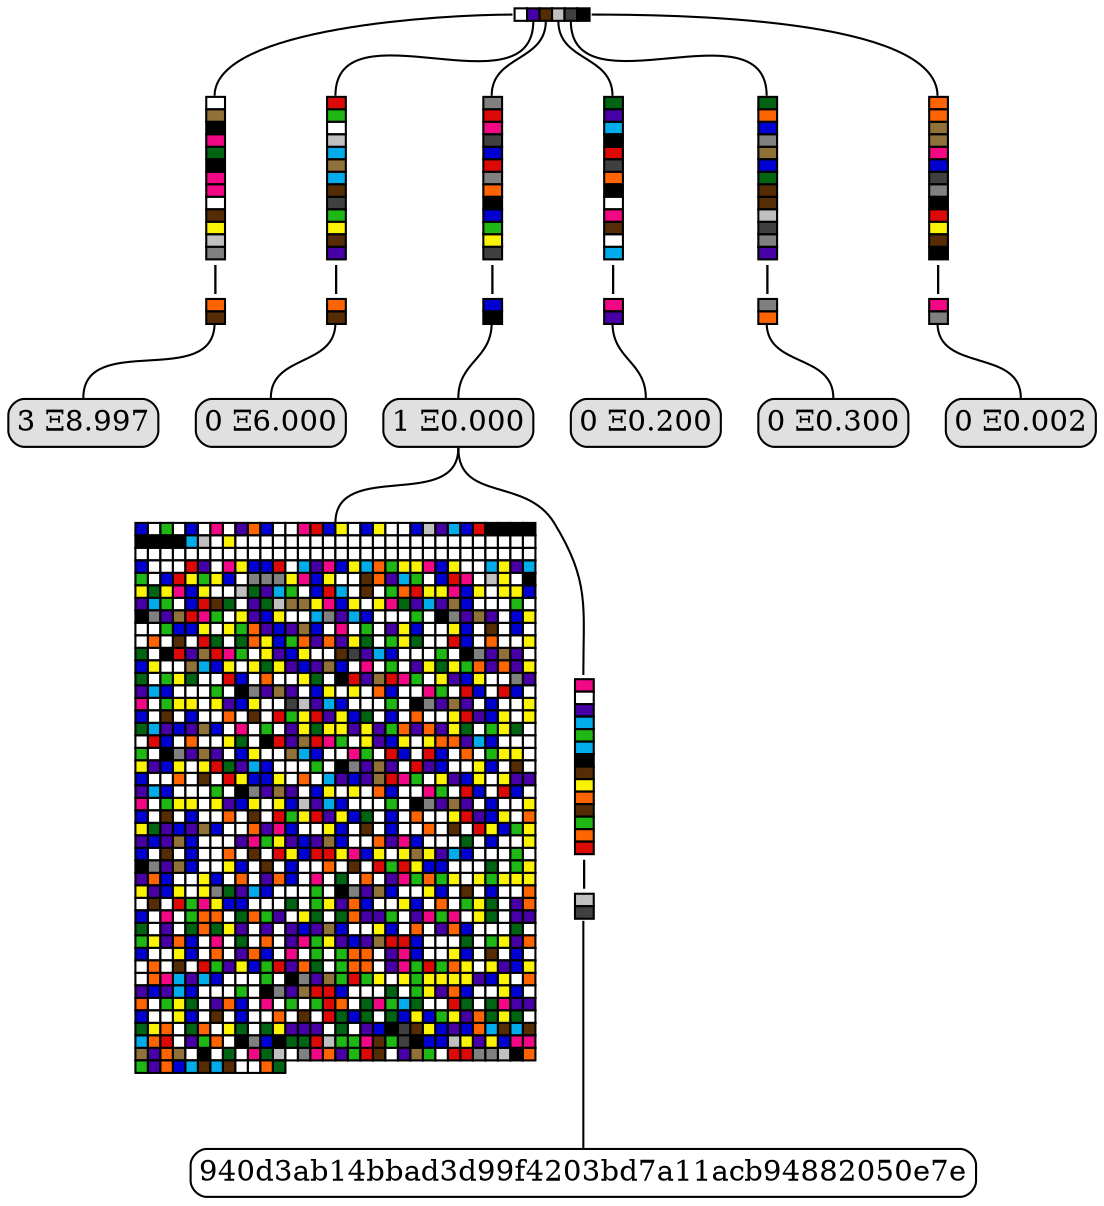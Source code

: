 digraph trie {
		node [shape=none margin=0 width=0 height=0]
		edge [dir = none headport=n tailport=s]
	
	n_ [label=<
	<table border="0" color="#000000" cellborder="1" cellspacing="0">
		<tr>

			<td bgcolor="#FFFFFF" port="h0"></td>

			<td bgcolor="#4700A5" port="h5"></td>

			<td bgcolor="#562C05" port="h10"></td>

			<td bgcolor="#C0C0C0" port="h12"></td>

			<td bgcolor="#404040" port="h14"></td>

			<td bgcolor="#000000" port="h15"></td>

		</tr>
	</table>
    >];
	n_:h0 -> n_00;
	n_:h5 -> n_05;
	n_:h10 -> n_0a;
	n_:h12 -> n_0c;
	n_:h14 -> n_0e;
	n_:h15 -> n_0f;

	n_00 [label=<
	<table border="0" color="#000000" cellborder="1" cellspacing="0">
			<tr><td bgcolor="#FFFFFF"></td></tr>
				<tr><td bgcolor="#90713A"></td></tr>
				<tr><td bgcolor="#000000"></td></tr>
				<tr><td bgcolor="#F20884"></td></tr>
				<tr><td bgcolor="#006412"></td></tr>
				<tr><td bgcolor="#000000"></td></tr>
				<tr><td bgcolor="#F20884"></td></tr>
				<tr><td bgcolor="#F20884"></td></tr>
				<tr><td bgcolor="#FFFFFF"></td></tr>
				<tr><td bgcolor="#562C05"></td></tr>
				<tr><td bgcolor="#FBF305"></td></tr>
				<tr><td bgcolor="#C0C0C0"></td></tr>
				<tr><td bgcolor="#808080"></td></tr>
				<tr><td border="0">|</td></tr>
					<tr><td bgcolor="#FF6403"></td></tr>
				<tr><td bgcolor="#562C05"></td></tr>
		
	</table>
	>];
	e_00000b0f04090f0404000a010c0d000502070e040d00060e020706050605040c000f05060405020205070501060d0709030a090b080d0600040d0c0f0d0f020a10 [label="3 Ξ8.997" margin=0.05 shape=Mrecord fillcolor="#E0E0E0" style=filled];
	n_00 -> e_00000b0f04090f0404000a010c0d000502070e040d00060e020706050605040c000f05060405020205070501060d0709030a090b080d0600040d0c0f0d0f020a10;

	n_05 [label=<
	<table border="0" color="#000000" cellborder="1" cellspacing="0">
			<tr><td bgcolor="#DD0907"></td></tr>
				<tr><td bgcolor="#1FB714"></td></tr>
				<tr><td bgcolor="#FFFFFF"></td></tr>
				<tr><td bgcolor="#C0C0C0"></td></tr>
				<tr><td bgcolor="#02ABEA"></td></tr>
				<tr><td bgcolor="#90713A"></td></tr>
				<tr><td bgcolor="#02ABEA"></td></tr>
				<tr><td bgcolor="#562C05"></td></tr>
				<tr><td bgcolor="#404040"></td></tr>
				<tr><td bgcolor="#1FB714"></td></tr>
				<tr><td bgcolor="#FBF305"></td></tr>
				<tr><td bgcolor="#562C05"></td></tr>
				<tr><td bgcolor="#4700A5"></td></tr>
				<tr><td border="0">|</td></tr>
					<tr><td bgcolor="#FF6403"></td></tr>
				<tr><td bgcolor="#562C05"></td></tr>
		
	</table>
	>];
	e_050308000c070b070a0e08010a05080e0b09080d090c07080d0e040a010f0d070f0d090503050f0c0905030e0d020b0e0600020d0a0a0a04010706070301020a10 [label="0 Ξ6.000" margin=0.05 shape=Mrecord fillcolor="#E0E0E0" style=filled];
	n_05 -> e_050308000c070b070a0e08010a05080e0b09080d090c07080d0e040a010f0d070f0d090503050f0c0905030e0d020b0e0600020d0a0a0a04010706070301020a10;

	n_0a [label=<
	<table border="0" color="#000000" cellborder="1" cellspacing="0">
			<tr><td bgcolor="#808080"></td></tr>
				<tr><td bgcolor="#DD0907"></td></tr>
				<tr><td bgcolor="#F20884"></td></tr>
				<tr><td bgcolor="#404040"></td></tr>
				<tr><td bgcolor="#0000D3"></td></tr>
				<tr><td bgcolor="#DD0907"></td></tr>
				<tr><td bgcolor="#808080"></td></tr>
				<tr><td bgcolor="#FF6403"></td></tr>
				<tr><td bgcolor="#000000"></td></tr>
				<tr><td bgcolor="#0000D3"></td></tr>
				<tr><td bgcolor="#1FB714"></td></tr>
				<tr><td bgcolor="#FBF305"></td></tr>
				<tr><td bgcolor="#404040"></td></tr>
				<tr><td border="0">|</td></tr>
					<tr><td bgcolor="#0000D3"></td></tr>
				<tr><td bgcolor="#000000"></td></tr>
		
	</table>
	>];
	e_0a0d03040e06030d020f0608010e0d0c0c060e0201020f04080802080d0703000b07000b09000a0202030f0700080a040e0c0c0808080a01050d010a0d05060f10 [label="1 Ξ0.000" margin=0.05 shape=Mrecord fillcolor="#E0E0E0" style=filled];
	n_0a -> e_0a0d03040e06030d020f0608010e0d0c0c060e0201020f04080802080d0703000b07000b09000a0202030f0700080a040e0c0c0808080a01050d010a0d05060f10;

	c_0a0d03040e06030d020f0608010e0d0c0c060e0201020f04080802080d0703000b07000b09000a0202030f0700080a040e0c0c0808080a01050d010a0d05060f10 [label=<
	<table border="0" color="#000000" cellborder="1" cellspacing="0">
			<tr><td bgcolor="#0000D3"></td><td bgcolor="#FFFFFF"></td><td bgcolor="#1FB714"></td><td bgcolor="#FFFFFF"></td><td bgcolor="#0000D3"></td><td bgcolor="#FFFFFF"></td><td bgcolor="#F20884"></td><td bgcolor="#FFFFFF"></td><td bgcolor="#4700A5"></td><td bgcolor="#FF6403"></td><td bgcolor="#0000D3"></td><td bgcolor="#FFFFFF"></td><td bgcolor="#FFFFFF"></td><td bgcolor="#F20884"></td><td bgcolor="#DD0907"></td><td bgcolor="#0000D3"></td><td bgcolor="#FBF305"></td><td bgcolor="#FFFFFF"></td><td bgcolor="#0000D3"></td><td bgcolor="#FBF305"></td><td bgcolor="#FFFFFF"></td><td bgcolor="#FFFFFF"></td><td bgcolor="#0000D3"></td><td bgcolor="#C0C0C0"></td><td bgcolor="#4700A5"></td><td bgcolor="#02ABEA"></td><td bgcolor="#0000D3"></td><td bgcolor="#DD0907"></td><td bgcolor="#000000"></td><td bgcolor="#000000"></td><td bgcolor="#000000"></td><td bgcolor="#000000"></td></tr>
				<tr><td bgcolor="#000000"></td><td bgcolor="#000000"></td><td bgcolor="#000000"></td><td bgcolor="#000000"></td><td bgcolor="#02ABEA"></td><td bgcolor="#C0C0C0"></td><td bgcolor="#FFFFFF"></td><td bgcolor="#FBF305"></td><td bgcolor="#FFFFFF"></td><td bgcolor="#FFFFFF"></td><td bgcolor="#FFFFFF"></td><td bgcolor="#FFFFFF"></td><td bgcolor="#FFFFFF"></td><td bgcolor="#FFFFFF"></td><td bgcolor="#FFFFFF"></td><td bgcolor="#FFFFFF"></td><td bgcolor="#FFFFFF"></td><td bgcolor="#FFFFFF"></td><td bgcolor="#FFFFFF"></td><td bgcolor="#FFFFFF"></td><td bgcolor="#FFFFFF"></td><td bgcolor="#FFFFFF"></td><td bgcolor="#FFFFFF"></td><td bgcolor="#FFFFFF"></td><td bgcolor="#FFFFFF"></td><td bgcolor="#FFFFFF"></td><td bgcolor="#FFFFFF"></td><td bgcolor="#FFFFFF"></td><td bgcolor="#FFFFFF"></td><td bgcolor="#FFFFFF"></td><td bgcolor="#FFFFFF"></td><td bgcolor="#FFFFFF"></td></tr>
				<tr><td bgcolor="#FFFFFF"></td><td bgcolor="#FFFFFF"></td><td bgcolor="#FFFFFF"></td><td bgcolor="#FFFFFF"></td><td bgcolor="#FFFFFF"></td><td bgcolor="#FFFFFF"></td><td bgcolor="#FFFFFF"></td><td bgcolor="#FFFFFF"></td><td bgcolor="#FFFFFF"></td><td bgcolor="#FFFFFF"></td><td bgcolor="#FFFFFF"></td><td bgcolor="#FFFFFF"></td><td bgcolor="#FFFFFF"></td><td bgcolor="#FFFFFF"></td><td bgcolor="#FFFFFF"></td><td bgcolor="#FFFFFF"></td><td bgcolor="#FFFFFF"></td><td bgcolor="#FFFFFF"></td><td bgcolor="#FFFFFF"></td><td bgcolor="#FFFFFF"></td><td bgcolor="#FFFFFF"></td><td bgcolor="#FFFFFF"></td><td bgcolor="#FFFFFF"></td><td bgcolor="#FFFFFF"></td><td bgcolor="#FFFFFF"></td><td bgcolor="#FFFFFF"></td><td bgcolor="#FFFFFF"></td><td bgcolor="#FFFFFF"></td><td bgcolor="#FFFFFF"></td><td bgcolor="#FFFFFF"></td><td bgcolor="#FFFFFF"></td><td bgcolor="#FFFFFF"></td></tr>
				<tr><td bgcolor="#0000D3"></td><td bgcolor="#FFFFFF"></td><td bgcolor="#FFFFFF"></td><td bgcolor="#FFFFFF"></td><td bgcolor="#DD0907"></td><td bgcolor="#4700A5"></td><td bgcolor="#FFFFFF"></td><td bgcolor="#F20884"></td><td bgcolor="#FBF305"></td><td bgcolor="#0000D3"></td><td bgcolor="#0000D3"></td><td bgcolor="#DD0907"></td><td bgcolor="#FFFFFF"></td><td bgcolor="#02ABEA"></td><td bgcolor="#4700A5"></td><td bgcolor="#F20884"></td><td bgcolor="#0000D3"></td><td bgcolor="#FBF305"></td><td bgcolor="#02ABEA"></td><td bgcolor="#FF6403"></td><td bgcolor="#1FB714"></td><td bgcolor="#FBF305"></td><td bgcolor="#FBF305"></td><td bgcolor="#F20884"></td><td bgcolor="#0000D3"></td><td bgcolor="#FBF305"></td><td bgcolor="#FFFFFF"></td><td bgcolor="#FFFFFF"></td><td bgcolor="#02ABEA"></td><td bgcolor="#FBF305"></td><td bgcolor="#4700A5"></td><td bgcolor="#02ABEA"></td></tr>
				<tr><td bgcolor="#1FB714"></td><td bgcolor="#FFFFFF"></td><td bgcolor="#0000D3"></td><td bgcolor="#DD0907"></td><td bgcolor="#FBF305"></td><td bgcolor="#1FB714"></td><td bgcolor="#FBF305"></td><td bgcolor="#0000D3"></td><td bgcolor="#FFFFFF"></td><td bgcolor="#808080"></td><td bgcolor="#808080"></td><td bgcolor="#808080"></td><td bgcolor="#FBF305"></td><td bgcolor="#F20884"></td><td bgcolor="#0000D3"></td><td bgcolor="#FBF305"></td><td bgcolor="#FFFFFF"></td><td bgcolor="#FFFFFF"></td><td bgcolor="#562C05"></td><td bgcolor="#FF6403"></td><td bgcolor="#4700A5"></td><td bgcolor="#02ABEA"></td><td bgcolor="#1FB714"></td><td bgcolor="#FFFFFF"></td><td bgcolor="#0000D3"></td><td bgcolor="#DD0907"></td><td bgcolor="#F20884"></td><td bgcolor="#FFFFFF"></td><td bgcolor="#C0C0C0"></td><td bgcolor="#FBF305"></td><td bgcolor="#FFFFFF"></td><td bgcolor="#000000"></td></tr>
				<tr><td bgcolor="#FBF305"></td><td bgcolor="#006412"></td><td bgcolor="#FBF305"></td><td bgcolor="#F20884"></td><td bgcolor="#0000D3"></td><td bgcolor="#FBF305"></td><td bgcolor="#FFFFFF"></td><td bgcolor="#FFFFFF"></td><td bgcolor="#C0C0C0"></td><td bgcolor="#006412"></td><td bgcolor="#4700A5"></td><td bgcolor="#02ABEA"></td><td bgcolor="#1FB714"></td><td bgcolor="#FFFFFF"></td><td bgcolor="#0000D3"></td><td bgcolor="#DD0907"></td><td bgcolor="#02ABEA"></td><td bgcolor="#FFFFFF"></td><td bgcolor="#562C05"></td><td bgcolor="#FFFFFF"></td><td bgcolor="#1FB714"></td><td bgcolor="#FF6403"></td><td bgcolor="#DD0907"></td><td bgcolor="#FBF305"></td><td bgcolor="#FBF305"></td><td bgcolor="#F20884"></td><td bgcolor="#0000D3"></td><td bgcolor="#FBF305"></td><td bgcolor="#FFFFFF"></td><td bgcolor="#FBF305"></td><td bgcolor="#FBF305"></td><td bgcolor="#0000D3"></td></tr>
				<tr><td bgcolor="#4700A5"></td><td bgcolor="#02ABEA"></td><td bgcolor="#1FB714"></td><td bgcolor="#FFFFFF"></td><td bgcolor="#0000D3"></td><td bgcolor="#DD0907"></td><td bgcolor="#562C05"></td><td bgcolor="#006412"></td><td bgcolor="#FFFFFF"></td><td bgcolor="#4700A5"></td><td bgcolor="#006412"></td><td bgcolor="#C0C0C0"></td><td bgcolor="#90713A"></td><td bgcolor="#90713A"></td><td bgcolor="#FBF305"></td><td bgcolor="#F20884"></td><td bgcolor="#0000D3"></td><td bgcolor="#FBF305"></td><td bgcolor="#FFFFFF"></td><td bgcolor="#FBF305"></td><td bgcolor="#F20884"></td><td bgcolor="#006412"></td><td bgcolor="#4700A5"></td><td bgcolor="#02ABEA"></td><td bgcolor="#4700A5"></td><td bgcolor="#90713A"></td><td bgcolor="#0000D3"></td><td bgcolor="#FFFFFF"></td><td bgcolor="#FFFFFF"></td><td bgcolor="#FFFFFF"></td><td bgcolor="#1FB714"></td><td bgcolor="#FFFFFF"></td></tr>
				<tr><td bgcolor="#000000"></td><td bgcolor="#808080"></td><td bgcolor="#4700A5"></td><td bgcolor="#90713A"></td><td bgcolor="#DD0907"></td><td bgcolor="#F20884"></td><td bgcolor="#1FB714"></td><td bgcolor="#FFFFFF"></td><td bgcolor="#FBF305"></td><td bgcolor="#4700A5"></td><td bgcolor="#0000D3"></td><td bgcolor="#FBF305"></td><td bgcolor="#FFFFFF"></td><td bgcolor="#FFFFFF"></td><td bgcolor="#02ABEA"></td><td bgcolor="#808080"></td><td bgcolor="#4700A5"></td><td bgcolor="#02ABEA"></td><td bgcolor="#0000D3"></td><td bgcolor="#FFFFFF"></td><td bgcolor="#FFFFFF"></td><td bgcolor="#FFFFFF"></td><td bgcolor="#1FB714"></td><td bgcolor="#FFFFFF"></td><td bgcolor="#000000"></td><td bgcolor="#808080"></td><td bgcolor="#4700A5"></td><td bgcolor="#90713A"></td><td bgcolor="#4700A5"></td><td bgcolor="#FFFFFF"></td><td bgcolor="#0000D3"></td><td bgcolor="#FBF305"></td></tr>
				<tr><td bgcolor="#FFFFFF"></td><td bgcolor="#FFFFFF"></td><td bgcolor="#1FB714"></td><td bgcolor="#0000D3"></td><td bgcolor="#0000D3"></td><td bgcolor="#FBF305"></td><td bgcolor="#FFFFFF"></td><td bgcolor="#FBF305"></td><td bgcolor="#1FB714"></td><td bgcolor="#FF6403"></td><td bgcolor="#4700A5"></td><td bgcolor="#0000D3"></td><td bgcolor="#4700A5"></td><td bgcolor="#90713A"></td><td bgcolor="#0000D3"></td><td bgcolor="#FFFFFF"></td><td bgcolor="#F20884"></td><td bgcolor="#FFFFFF"></td><td bgcolor="#1FB714"></td><td bgcolor="#FFFFFF"></td><td bgcolor="#4700A5"></td><td bgcolor="#FBF305"></td><td bgcolor="#0000D3"></td><td bgcolor="#FFFFFF"></td><td bgcolor="#FFFFFF"></td><td bgcolor="#FBF305"></td><td bgcolor="#0000D3"></td><td bgcolor="#FFFFFF"></td><td bgcolor="#562C05"></td><td bgcolor="#FFFFFF"></td><td bgcolor="#0000D3"></td><td bgcolor="#FFFFFF"></td></tr>
				<tr><td bgcolor="#FFFFFF"></td><td bgcolor="#FF6403"></td><td bgcolor="#FFFFFF"></td><td bgcolor="#562C05"></td><td bgcolor="#FFFFFF"></td><td bgcolor="#DD0907"></td><td bgcolor="#006412"></td><td bgcolor="#FFFFFF"></td><td bgcolor="#006412"></td><td bgcolor="#FF6403"></td><td bgcolor="#FBF305"></td><td bgcolor="#0000D3"></td><td bgcolor="#1FB714"></td><td bgcolor="#FF6403"></td><td bgcolor="#4700A5"></td><td bgcolor="#FF6403"></td><td bgcolor="#4700A5"></td><td bgcolor="#FBF305"></td><td bgcolor="#006412"></td><td bgcolor="#FFFFFF"></td><td bgcolor="#1FB714"></td><td bgcolor="#FBF305"></td><td bgcolor="#006412"></td><td bgcolor="#FFFFFF"></td><td bgcolor="#FFFFFF"></td><td bgcolor="#DD0907"></td><td bgcolor="#0000D3"></td><td bgcolor="#FFFFFF"></td><td bgcolor="#FF6403"></td><td bgcolor="#FFFFFF"></td><td bgcolor="#FFFFFF"></td><td bgcolor="#FBF305"></td></tr>
				<tr><td bgcolor="#006412"></td><td bgcolor="#FFFFFF"></td><td bgcolor="#000000"></td><td bgcolor="#DD0907"></td><td bgcolor="#4700A5"></td><td bgcolor="#90713A"></td><td bgcolor="#DD0907"></td><td bgcolor="#F20884"></td><td bgcolor="#1FB714"></td><td bgcolor="#FFFFFF"></td><td bgcolor="#FBF305"></td><td bgcolor="#4700A5"></td><td bgcolor="#0000D3"></td><td bgcolor="#FBF305"></td><td bgcolor="#FFFFFF"></td><td bgcolor="#FFFFFF"></td><td bgcolor="#562C05"></td><td bgcolor="#404040"></td><td bgcolor="#4700A5"></td><td bgcolor="#02ABEA"></td><td bgcolor="#0000D3"></td><td bgcolor="#FFFFFF"></td><td bgcolor="#FFFFFF"></td><td bgcolor="#FFFFFF"></td><td bgcolor="#1FB714"></td><td bgcolor="#FFFFFF"></td><td bgcolor="#000000"></td><td bgcolor="#808080"></td><td bgcolor="#4700A5"></td><td bgcolor="#90713A"></td><td bgcolor="#4700A5"></td><td bgcolor="#FFFFFF"></td></tr>
				<tr><td bgcolor="#0000D3"></td><td bgcolor="#FBF305"></td><td bgcolor="#FFFFFF"></td><td bgcolor="#FFFFFF"></td><td bgcolor="#90713A"></td><td bgcolor="#02ABEA"></td><td bgcolor="#0000D3"></td><td bgcolor="#FBF305"></td><td bgcolor="#FFFFFF"></td><td bgcolor="#FBF305"></td><td bgcolor="#006412"></td><td bgcolor="#FBF305"></td><td bgcolor="#4700A5"></td><td bgcolor="#0000D3"></td><td bgcolor="#4700A5"></td><td bgcolor="#90713A"></td><td bgcolor="#0000D3"></td><td bgcolor="#FFFFFF"></td><td bgcolor="#F20884"></td><td bgcolor="#FFFFFF"></td><td bgcolor="#1FB714"></td><td bgcolor="#FFFFFF"></td><td bgcolor="#4700A5"></td><td bgcolor="#FBF305"></td><td bgcolor="#006412"></td><td bgcolor="#FBF305"></td><td bgcolor="#1FB714"></td><td bgcolor="#FF6403"></td><td bgcolor="#4700A5"></td><td bgcolor="#FF6403"></td><td bgcolor="#4700A5"></td><td bgcolor="#FBF305"></td></tr>
				<tr><td bgcolor="#006412"></td><td bgcolor="#FFFFFF"></td><td bgcolor="#1FB714"></td><td bgcolor="#FBF305"></td><td bgcolor="#006412"></td><td bgcolor="#FFFFFF"></td><td bgcolor="#FFFFFF"></td><td bgcolor="#DD0907"></td><td bgcolor="#0000D3"></td><td bgcolor="#FFFFFF"></td><td bgcolor="#FF6403"></td><td bgcolor="#FFFFFF"></td><td bgcolor="#FFFFFF"></td><td bgcolor="#FBF305"></td><td bgcolor="#006412"></td><td bgcolor="#FFFFFF"></td><td bgcolor="#000000"></td><td bgcolor="#DD0907"></td><td bgcolor="#4700A5"></td><td bgcolor="#90713A"></td><td bgcolor="#DD0907"></td><td bgcolor="#F20884"></td><td bgcolor="#1FB714"></td><td bgcolor="#FFFFFF"></td><td bgcolor="#FBF305"></td><td bgcolor="#4700A5"></td><td bgcolor="#0000D3"></td><td bgcolor="#FBF305"></td><td bgcolor="#FFFFFF"></td><td bgcolor="#FFFFFF"></td><td bgcolor="#808080"></td><td bgcolor="#4700A5"></td></tr>
				<tr><td bgcolor="#4700A5"></td><td bgcolor="#02ABEA"></td><td bgcolor="#0000D3"></td><td bgcolor="#FFFFFF"></td><td bgcolor="#FFFFFF"></td><td bgcolor="#FFFFFF"></td><td bgcolor="#1FB714"></td><td bgcolor="#FFFFFF"></td><td bgcolor="#000000"></td><td bgcolor="#808080"></td><td bgcolor="#4700A5"></td><td bgcolor="#90713A"></td><td bgcolor="#4700A5"></td><td bgcolor="#FFFFFF"></td><td bgcolor="#0000D3"></td><td bgcolor="#FBF305"></td><td bgcolor="#FFFFFF"></td><td bgcolor="#FBF305"></td><td bgcolor="#FFFFFF"></td><td bgcolor="#FF6403"></td><td bgcolor="#0000D3"></td><td bgcolor="#FFFFFF"></td><td bgcolor="#FFFFFF"></td><td bgcolor="#F20884"></td><td bgcolor="#1FB714"></td><td bgcolor="#FFFFFF"></td><td bgcolor="#DD0907"></td><td bgcolor="#0000D3"></td><td bgcolor="#FFFFFF"></td><td bgcolor="#DD0907"></td><td bgcolor="#0000D3"></td><td bgcolor="#FFFFFF"></td></tr>
				<tr><td bgcolor="#F20884"></td><td bgcolor="#FFFFFF"></td><td bgcolor="#1FB714"></td><td bgcolor="#FBF305"></td><td bgcolor="#FBF305"></td><td bgcolor="#FFFFFF"></td><td bgcolor="#FBF305"></td><td bgcolor="#4700A5"></td><td bgcolor="#0000D3"></td><td bgcolor="#FBF305"></td><td bgcolor="#FFFFFF"></td><td bgcolor="#FFFFFF"></td><td bgcolor="#404040"></td><td bgcolor="#C0C0C0"></td><td bgcolor="#4700A5"></td><td bgcolor="#02ABEA"></td><td bgcolor="#0000D3"></td><td bgcolor="#FFFFFF"></td><td bgcolor="#FFFFFF"></td><td bgcolor="#FFFFFF"></td><td bgcolor="#1FB714"></td><td bgcolor="#FFFFFF"></td><td bgcolor="#000000"></td><td bgcolor="#808080"></td><td bgcolor="#4700A5"></td><td bgcolor="#90713A"></td><td bgcolor="#4700A5"></td><td bgcolor="#FFFFFF"></td><td bgcolor="#0000D3"></td><td bgcolor="#FFFFFF"></td><td bgcolor="#FFFFFF"></td><td bgcolor="#FBF305"></td></tr>
				<tr><td bgcolor="#0000D3"></td><td bgcolor="#FFFFFF"></td><td bgcolor="#562C05"></td><td bgcolor="#FFFFFF"></td><td bgcolor="#0000D3"></td><td bgcolor="#FFFFFF"></td><td bgcolor="#FFFFFF"></td><td bgcolor="#FF6403"></td><td bgcolor="#FFFFFF"></td><td bgcolor="#562C05"></td><td bgcolor="#FFFFFF"></td><td bgcolor="#DD0907"></td><td bgcolor="#1FB714"></td><td bgcolor="#FBF305"></td><td bgcolor="#DD0907"></td><td bgcolor="#4700A5"></td><td bgcolor="#FBF305"></td><td bgcolor="#0000D3"></td><td bgcolor="#006412"></td><td bgcolor="#FFFFFF"></td><td bgcolor="#0000D3"></td><td bgcolor="#FFFFFF"></td><td bgcolor="#FF6403"></td><td bgcolor="#FFFFFF"></td><td bgcolor="#FFFFFF"></td><td bgcolor="#FBF305"></td><td bgcolor="#DD0907"></td><td bgcolor="#4700A5"></td><td bgcolor="#0000D3"></td><td bgcolor="#FBF305"></td><td bgcolor="#FFFFFF"></td><td bgcolor="#FBF305"></td></tr>
				<tr><td bgcolor="#006412"></td><td bgcolor="#02ABEA"></td><td bgcolor="#4700A5"></td><td bgcolor="#0000D3"></td><td bgcolor="#4700A5"></td><td bgcolor="#90713A"></td><td bgcolor="#0000D3"></td><td bgcolor="#FFFFFF"></td><td bgcolor="#F20884"></td><td bgcolor="#FFFFFF"></td><td bgcolor="#1FB714"></td><td bgcolor="#FFFFFF"></td><td bgcolor="#4700A5"></td><td bgcolor="#FBF305"></td><td bgcolor="#006412"></td><td bgcolor="#FBF305"></td><td bgcolor="#FBF305"></td><td bgcolor="#4700A5"></td><td bgcolor="#FBF305"></td><td bgcolor="#4700A5"></td><td bgcolor="#1FB714"></td><td bgcolor="#FF6403"></td><td bgcolor="#4700A5"></td><td bgcolor="#FF6403"></td><td bgcolor="#4700A5"></td><td bgcolor="#FBF305"></td><td bgcolor="#006412"></td><td bgcolor="#FFFFFF"></td><td bgcolor="#1FB714"></td><td bgcolor="#FBF305"></td><td bgcolor="#006412"></td><td bgcolor="#FFFFFF"></td></tr>
				<tr><td bgcolor="#FFFFFF"></td><td bgcolor="#DD0907"></td><td bgcolor="#0000D3"></td><td bgcolor="#FFFFFF"></td><td bgcolor="#FF6403"></td><td bgcolor="#FFFFFF"></td><td bgcolor="#FFFFFF"></td><td bgcolor="#FBF305"></td><td bgcolor="#006412"></td><td bgcolor="#FFFFFF"></td><td bgcolor="#000000"></td><td bgcolor="#DD0907"></td><td bgcolor="#4700A5"></td><td bgcolor="#90713A"></td><td bgcolor="#DD0907"></td><td bgcolor="#F20884"></td><td bgcolor="#1FB714"></td><td bgcolor="#FFFFFF"></td><td bgcolor="#FBF305"></td><td bgcolor="#4700A5"></td><td bgcolor="#0000D3"></td><td bgcolor="#FBF305"></td><td bgcolor="#FFFFFF"></td><td bgcolor="#FBF305"></td><td bgcolor="#FF6403"></td><td bgcolor="#FF6403"></td><td bgcolor="#4700A5"></td><td bgcolor="#02ABEA"></td><td bgcolor="#0000D3"></td><td bgcolor="#FFFFFF"></td><td bgcolor="#FFFFFF"></td><td bgcolor="#FFFFFF"></td></tr>
				<tr><td bgcolor="#1FB714"></td><td bgcolor="#FFFFFF"></td><td bgcolor="#000000"></td><td bgcolor="#808080"></td><td bgcolor="#4700A5"></td><td bgcolor="#90713A"></td><td bgcolor="#4700A5"></td><td bgcolor="#FFFFFF"></td><td bgcolor="#0000D3"></td><td bgcolor="#FBF305"></td><td bgcolor="#FFFFFF"></td><td bgcolor="#FFFFFF"></td><td bgcolor="#90713A"></td><td bgcolor="#02ABEA"></td><td bgcolor="#0000D3"></td><td bgcolor="#FFFFFF"></td><td bgcolor="#FFFFFF"></td><td bgcolor="#F20884"></td><td bgcolor="#1FB714"></td><td bgcolor="#FFFFFF"></td><td bgcolor="#DD0907"></td><td bgcolor="#0000D3"></td><td bgcolor="#FFFFFF"></td><td bgcolor="#DD0907"></td><td bgcolor="#0000D3"></td><td bgcolor="#FFFFFF"></td><td bgcolor="#FF6403"></td><td bgcolor="#FFFFFF"></td><td bgcolor="#1FB714"></td><td bgcolor="#FBF305"></td><td bgcolor="#FBF305"></td><td bgcolor="#FFFFFF"></td></tr>
				<tr><td bgcolor="#FBF305"></td><td bgcolor="#4700A5"></td><td bgcolor="#0000D3"></td><td bgcolor="#FBF305"></td><td bgcolor="#FFFFFF"></td><td bgcolor="#FBF305"></td><td bgcolor="#DD0907"></td><td bgcolor="#006412"></td><td bgcolor="#4700A5"></td><td bgcolor="#02ABEA"></td><td bgcolor="#0000D3"></td><td bgcolor="#FFFFFF"></td><td bgcolor="#FFFFFF"></td><td bgcolor="#FFFFFF"></td><td bgcolor="#1FB714"></td><td bgcolor="#FFFFFF"></td><td bgcolor="#000000"></td><td bgcolor="#808080"></td><td bgcolor="#4700A5"></td><td bgcolor="#90713A"></td><td bgcolor="#4700A5"></td><td bgcolor="#FFFFFF"></td><td bgcolor="#DD0907"></td><td bgcolor="#4700A5"></td><td bgcolor="#0000D3"></td><td bgcolor="#FFFFFF"></td><td bgcolor="#FFFFFF"></td><td bgcolor="#FBF305"></td><td bgcolor="#0000D3"></td><td bgcolor="#FFFFFF"></td><td bgcolor="#562C05"></td><td bgcolor="#FFFFFF"></td></tr>
				<tr><td bgcolor="#0000D3"></td><td bgcolor="#FFFFFF"></td><td bgcolor="#FFFFFF"></td><td bgcolor="#FF6403"></td><td bgcolor="#FFFFFF"></td><td bgcolor="#562C05"></td><td bgcolor="#FFFFFF"></td><td bgcolor="#DD0907"></td><td bgcolor="#FBF305"></td><td bgcolor="#0000D3"></td><td bgcolor="#0000D3"></td><td bgcolor="#FBF305"></td><td bgcolor="#FFFFFF"></td><td bgcolor="#FF6403"></td><td bgcolor="#FFFFFF"></td><td bgcolor="#02ABEA"></td><td bgcolor="#4700A5"></td><td bgcolor="#0000D3"></td><td bgcolor="#4700A5"></td><td bgcolor="#90713A"></td><td bgcolor="#DD0907"></td><td bgcolor="#F20884"></td><td bgcolor="#1FB714"></td><td bgcolor="#FFFFFF"></td><td bgcolor="#FBF305"></td><td bgcolor="#4700A5"></td><td bgcolor="#0000D3"></td><td bgcolor="#FBF305"></td><td bgcolor="#FFFFFF"></td><td bgcolor="#FBF305"></td><td bgcolor="#4700A5"></td><td bgcolor="#4700A5"></td></tr>
				<tr><td bgcolor="#4700A5"></td><td bgcolor="#02ABEA"></td><td bgcolor="#0000D3"></td><td bgcolor="#FFFFFF"></td><td bgcolor="#FFFFFF"></td><td bgcolor="#FFFFFF"></td><td bgcolor="#1FB714"></td><td bgcolor="#FFFFFF"></td><td bgcolor="#000000"></td><td bgcolor="#808080"></td><td bgcolor="#4700A5"></td><td bgcolor="#90713A"></td><td bgcolor="#4700A5"></td><td bgcolor="#FFFFFF"></td><td bgcolor="#0000D3"></td><td bgcolor="#FBF305"></td><td bgcolor="#FFFFFF"></td><td bgcolor="#FBF305"></td><td bgcolor="#FFFFFF"></td><td bgcolor="#FF6403"></td><td bgcolor="#0000D3"></td><td bgcolor="#FFFFFF"></td><td bgcolor="#FFFFFF"></td><td bgcolor="#F20884"></td><td bgcolor="#1FB714"></td><td bgcolor="#FFFFFF"></td><td bgcolor="#DD0907"></td><td bgcolor="#0000D3"></td><td bgcolor="#FFFFFF"></td><td bgcolor="#DD0907"></td><td bgcolor="#0000D3"></td><td bgcolor="#FFFFFF"></td></tr>
				<tr><td bgcolor="#F20884"></td><td bgcolor="#FFFFFF"></td><td bgcolor="#1FB714"></td><td bgcolor="#FBF305"></td><td bgcolor="#FBF305"></td><td bgcolor="#FFFFFF"></td><td bgcolor="#FBF305"></td><td bgcolor="#4700A5"></td><td bgcolor="#0000D3"></td><td bgcolor="#FBF305"></td><td bgcolor="#FFFFFF"></td><td bgcolor="#FBF305"></td><td bgcolor="#0000D3"></td><td bgcolor="#C0C0C0"></td><td bgcolor="#4700A5"></td><td bgcolor="#02ABEA"></td><td bgcolor="#0000D3"></td><td bgcolor="#FFFFFF"></td><td bgcolor="#FFFFFF"></td><td bgcolor="#FFFFFF"></td><td bgcolor="#1FB714"></td><td bgcolor="#FFFFFF"></td><td bgcolor="#000000"></td><td bgcolor="#808080"></td><td bgcolor="#4700A5"></td><td bgcolor="#90713A"></td><td bgcolor="#4700A5"></td><td bgcolor="#FFFFFF"></td><td bgcolor="#0000D3"></td><td bgcolor="#FFFFFF"></td><td bgcolor="#FFFFFF"></td><td bgcolor="#FBF305"></td></tr>
				<tr><td bgcolor="#0000D3"></td><td bgcolor="#FFFFFF"></td><td bgcolor="#562C05"></td><td bgcolor="#FFFFFF"></td><td bgcolor="#0000D3"></td><td bgcolor="#FFFFFF"></td><td bgcolor="#FFFFFF"></td><td bgcolor="#FF6403"></td><td bgcolor="#FFFFFF"></td><td bgcolor="#562C05"></td><td bgcolor="#FFFFFF"></td><td bgcolor="#DD0907"></td><td bgcolor="#1FB714"></td><td bgcolor="#FBF305"></td><td bgcolor="#DD0907"></td><td bgcolor="#4700A5"></td><td bgcolor="#FBF305"></td><td bgcolor="#0000D3"></td><td bgcolor="#006412"></td><td bgcolor="#FFFFFF"></td><td bgcolor="#0000D3"></td><td bgcolor="#FFFFFF"></td><td bgcolor="#FF6403"></td><td bgcolor="#FFFFFF"></td><td bgcolor="#FFFFFF"></td><td bgcolor="#FBF305"></td><td bgcolor="#DD0907"></td><td bgcolor="#4700A5"></td><td bgcolor="#0000D3"></td><td bgcolor="#FBF305"></td><td bgcolor="#FFFFFF"></td><td bgcolor="#FF6403"></td></tr>
				<tr><td bgcolor="#FBF305"></td><td bgcolor="#006412"></td><td bgcolor="#4700A5"></td><td bgcolor="#0000D3"></td><td bgcolor="#4700A5"></td><td bgcolor="#90713A"></td><td bgcolor="#0000D3"></td><td bgcolor="#FFFFFF"></td><td bgcolor="#FFFFFF"></td><td bgcolor="#FF6403"></td><td bgcolor="#4700A5"></td><td bgcolor="#F20884"></td><td bgcolor="#0000D3"></td><td bgcolor="#FFFFFF"></td><td bgcolor="#FFFFFF"></td><td bgcolor="#FBF305"></td><td bgcolor="#0000D3"></td><td bgcolor="#FFFFFF"></td><td bgcolor="#562C05"></td><td bgcolor="#FFFFFF"></td><td bgcolor="#0000D3"></td><td bgcolor="#FFFFFF"></td><td bgcolor="#FFFFFF"></td><td bgcolor="#FF6403"></td><td bgcolor="#FFFFFF"></td><td bgcolor="#562C05"></td><td bgcolor="#FFFFFF"></td><td bgcolor="#DD0907"></td><td bgcolor="#FBF305"></td><td bgcolor="#0000D3"></td><td bgcolor="#1FB714"></td><td bgcolor="#FBF305"></td></tr>
				<tr><td bgcolor="#4700A5"></td><td bgcolor="#0000D3"></td><td bgcolor="#4700A5"></td><td bgcolor="#90713A"></td><td bgcolor="#0000D3"></td><td bgcolor="#FFFFFF"></td><td bgcolor="#FFFFFF"></td><td bgcolor="#FFFFFF"></td><td bgcolor="#4700A5"></td><td bgcolor="#F20884"></td><td bgcolor="#1FB714"></td><td bgcolor="#FBF305"></td><td bgcolor="#4700A5"></td><td bgcolor="#0000D3"></td><td bgcolor="#4700A5"></td><td bgcolor="#90713A"></td><td bgcolor="#0000D3"></td><td bgcolor="#FFFFFF"></td><td bgcolor="#FFFFFF"></td><td bgcolor="#FF6403"></td><td bgcolor="#4700A5"></td><td bgcolor="#F20884"></td><td bgcolor="#0000D3"></td><td bgcolor="#FFFFFF"></td><td bgcolor="#FFFFFF"></td><td bgcolor="#FFFFFF"></td><td bgcolor="#006412"></td><td bgcolor="#FFFFFF"></td><td bgcolor="#0000D3"></td><td bgcolor="#FFFFFF"></td><td bgcolor="#FFFFFF"></td><td bgcolor="#FBF305"></td></tr>
				<tr><td bgcolor="#0000D3"></td><td bgcolor="#FFFFFF"></td><td bgcolor="#562C05"></td><td bgcolor="#FFFFFF"></td><td bgcolor="#0000D3"></td><td bgcolor="#FFFFFF"></td><td bgcolor="#FFFFFF"></td><td bgcolor="#FF6403"></td><td bgcolor="#FFFFFF"></td><td bgcolor="#562C05"></td><td bgcolor="#FFFFFF"></td><td bgcolor="#DD0907"></td><td bgcolor="#FBF305"></td><td bgcolor="#0000D3"></td><td bgcolor="#DD0907"></td><td bgcolor="#DD0907"></td><td bgcolor="#FBF305"></td><td bgcolor="#F20884"></td><td bgcolor="#0000D3"></td><td bgcolor="#FBF305"></td><td bgcolor="#FFFFFF"></td><td bgcolor="#FBF305"></td><td bgcolor="#90713A"></td><td bgcolor="#FBF305"></td><td bgcolor="#4700A5"></td><td bgcolor="#02ABEA"></td><td bgcolor="#0000D3"></td><td bgcolor="#FFFFFF"></td><td bgcolor="#FFFFFF"></td><td bgcolor="#FFFFFF"></td><td bgcolor="#1FB714"></td><td bgcolor="#FFFFFF"></td></tr>
				<tr><td bgcolor="#000000"></td><td bgcolor="#808080"></td><td bgcolor="#4700A5"></td><td bgcolor="#90713A"></td><td bgcolor="#0000D3"></td><td bgcolor="#FFFFFF"></td><td bgcolor="#FFFFFF"></td><td bgcolor="#FBF305"></td><td bgcolor="#0000D3"></td><td bgcolor="#FFFFFF"></td><td bgcolor="#562C05"></td><td bgcolor="#FFFFFF"></td><td bgcolor="#0000D3"></td><td bgcolor="#FFFFFF"></td><td bgcolor="#FFFFFF"></td><td bgcolor="#FF6403"></td><td bgcolor="#FFFFFF"></td><td bgcolor="#562C05"></td><td bgcolor="#FFFFFF"></td><td bgcolor="#DD0907"></td><td bgcolor="#1FB714"></td><td bgcolor="#DD0907"></td><td bgcolor="#FBF305"></td><td bgcolor="#0000D3"></td><td bgcolor="#0000D3"></td><td bgcolor="#FFFFFF"></td><td bgcolor="#FFFFFF"></td><td bgcolor="#FFFFFF"></td><td bgcolor="#006412"></td><td bgcolor="#FFFFFF"></td><td bgcolor="#1FB714"></td><td bgcolor="#FBF305"></td></tr>
				<tr><td bgcolor="#4700A5"></td><td bgcolor="#FF6403"></td><td bgcolor="#0000D3"></td><td bgcolor="#FFFFFF"></td><td bgcolor="#FFFFFF"></td><td bgcolor="#FBF305"></td><td bgcolor="#0000D3"></td><td bgcolor="#FFFFFF"></td><td bgcolor="#FF6403"></td><td bgcolor="#FFFFFF"></td><td bgcolor="#4700A5"></td><td bgcolor="#FF6403"></td><td bgcolor="#0000D3"></td><td bgcolor="#FFFFFF"></td><td bgcolor="#F20884"></td><td bgcolor="#FFFFFF"></td><td bgcolor="#006412"></td><td bgcolor="#FFFFFF"></td><td bgcolor="#FF6403"></td><td bgcolor="#FFFFFF"></td><td bgcolor="#4700A5"></td><td bgcolor="#F20884"></td><td bgcolor="#1FB714"></td><td bgcolor="#FF6403"></td><td bgcolor="#1FB714"></td><td bgcolor="#FBF305"></td><td bgcolor="#FFFFFF"></td><td bgcolor="#FBF305"></td><td bgcolor="#1FB714"></td><td bgcolor="#FBF305"></td><td bgcolor="#FBF305"></td><td bgcolor="#FBF305"></td></tr>
				<tr><td bgcolor="#FBF305"></td><td bgcolor="#4700A5"></td><td bgcolor="#0000D3"></td><td bgcolor="#FBF305"></td><td bgcolor="#FFFFFF"></td><td bgcolor="#FBF305"></td><td bgcolor="#808080"></td><td bgcolor="#006412"></td><td bgcolor="#4700A5"></td><td bgcolor="#02ABEA"></td><td bgcolor="#0000D3"></td><td bgcolor="#FFFFFF"></td><td bgcolor="#FFFFFF"></td><td bgcolor="#FFFFFF"></td><td bgcolor="#1FB714"></td><td bgcolor="#FFFFFF"></td><td bgcolor="#000000"></td><td bgcolor="#808080"></td><td bgcolor="#4700A5"></td><td bgcolor="#90713A"></td><td bgcolor="#0000D3"></td><td bgcolor="#FFFFFF"></td><td bgcolor="#FFFFFF"></td><td bgcolor="#FBF305"></td><td bgcolor="#0000D3"></td><td bgcolor="#FFFFFF"></td><td bgcolor="#562C05"></td><td bgcolor="#FFFFFF"></td><td bgcolor="#0000D3"></td><td bgcolor="#FFFFFF"></td><td bgcolor="#FFFFFF"></td><td bgcolor="#FF6403"></td></tr>
				<tr><td bgcolor="#FFFFFF"></td><td bgcolor="#562C05"></td><td bgcolor="#FFFFFF"></td><td bgcolor="#DD0907"></td><td bgcolor="#1FB714"></td><td bgcolor="#F20884"></td><td bgcolor="#FBF305"></td><td bgcolor="#0000D3"></td><td bgcolor="#0000D3"></td><td bgcolor="#FFFFFF"></td><td bgcolor="#FFFFFF"></td><td bgcolor="#FFFFFF"></td><td bgcolor="#006412"></td><td bgcolor="#FFFFFF"></td><td bgcolor="#1FB714"></td><td bgcolor="#FBF305"></td><td bgcolor="#4700A5"></td><td bgcolor="#FF6403"></td><td bgcolor="#0000D3"></td><td bgcolor="#FFFFFF"></td><td bgcolor="#FFFFFF"></td><td bgcolor="#FBF305"></td><td bgcolor="#0000D3"></td><td bgcolor="#FFFFFF"></td><td bgcolor="#FF6403"></td><td bgcolor="#FFFFFF"></td><td bgcolor="#1FB714"></td><td bgcolor="#FBF305"></td><td bgcolor="#006412"></td><td bgcolor="#FFFFFF"></td><td bgcolor="#4700A5"></td><td bgcolor="#FF6403"></td></tr>
				<tr><td bgcolor="#0000D3"></td><td bgcolor="#FFFFFF"></td><td bgcolor="#F20884"></td><td bgcolor="#FFFFFF"></td><td bgcolor="#1FB714"></td><td bgcolor="#FF6403"></td><td bgcolor="#FF6403"></td><td bgcolor="#FFFFFF"></td><td bgcolor="#006412"></td><td bgcolor="#FF6403"></td><td bgcolor="#1FB714"></td><td bgcolor="#4700A5"></td><td bgcolor="#FFFFFF"></td><td bgcolor="#FBF305"></td><td bgcolor="#006412"></td><td bgcolor="#FFFFFF"></td><td bgcolor="#006412"></td><td bgcolor="#FF6403"></td><td bgcolor="#4700A5"></td><td bgcolor="#4700A5"></td><td bgcolor="#1FB714"></td><td bgcolor="#FFFFFF"></td><td bgcolor="#4700A5"></td><td bgcolor="#F20884"></td><td bgcolor="#1FB714"></td><td bgcolor="#F20884"></td><td bgcolor="#FFFFFF"></td><td bgcolor="#FBF305"></td><td bgcolor="#006412"></td><td bgcolor="#FFFFFF"></td><td bgcolor="#4700A5"></td><td bgcolor="#4700A5"></td></tr>
				<tr><td bgcolor="#006412"></td><td bgcolor="#FFFFFF"></td><td bgcolor="#4700A5"></td><td bgcolor="#FFFFFF"></td><td bgcolor="#006412"></td><td bgcolor="#FF6403"></td><td bgcolor="#006412"></td><td bgcolor="#FBF305"></td><td bgcolor="#4700A5"></td><td bgcolor="#FFFFFF"></td><td bgcolor="#4700A5"></td><td bgcolor="#FFFFFF"></td><td bgcolor="#4700A5"></td><td bgcolor="#0000D3"></td><td bgcolor="#4700A5"></td><td bgcolor="#90713A"></td><td bgcolor="#0000D3"></td><td bgcolor="#FFFFFF"></td><td bgcolor="#FFFFFF"></td><td bgcolor="#FBF305"></td><td bgcolor="#0000D3"></td><td bgcolor="#FFFFFF"></td><td bgcolor="#FF6403"></td><td bgcolor="#FFFFFF"></td><td bgcolor="#4700A5"></td><td bgcolor="#FF6403"></td><td bgcolor="#0000D3"></td><td bgcolor="#FFFFFF"></td><td bgcolor="#FFFFFF"></td><td bgcolor="#FFFFFF"></td><td bgcolor="#006412"></td><td bgcolor="#FFFFFF"></td></tr>
				<tr><td bgcolor="#1FB714"></td><td bgcolor="#FBF305"></td><td bgcolor="#4700A5"></td><td bgcolor="#FF6403"></td><td bgcolor="#0000D3"></td><td bgcolor="#FFFFFF"></td><td bgcolor="#F20884"></td><td bgcolor="#FFFFFF"></td><td bgcolor="#006412"></td><td bgcolor="#FFFFFF"></td><td bgcolor="#FF6403"></td><td bgcolor="#FFFFFF"></td><td bgcolor="#4700A5"></td><td bgcolor="#F20884"></td><td bgcolor="#1FB714"></td><td bgcolor="#FBF305"></td><td bgcolor="#4700A5"></td><td bgcolor="#0000D3"></td><td bgcolor="#4700A5"></td><td bgcolor="#90713A"></td><td bgcolor="#DD0907"></td><td bgcolor="#DD0907"></td><td bgcolor="#0000D3"></td><td bgcolor="#FFFFFF"></td><td bgcolor="#FFFFFF"></td><td bgcolor="#FFFFFF"></td><td bgcolor="#006412"></td><td bgcolor="#FFFFFF"></td><td bgcolor="#1FB714"></td><td bgcolor="#FBF305"></td><td bgcolor="#4700A5"></td><td bgcolor="#FF6403"></td></tr>
				<tr><td bgcolor="#0000D3"></td><td bgcolor="#FFFFFF"></td><td bgcolor="#FFFFFF"></td><td bgcolor="#FBF305"></td><td bgcolor="#0000D3"></td><td bgcolor="#FFFFFF"></td><td bgcolor="#FF6403"></td><td bgcolor="#FFFFFF"></td><td bgcolor="#4700A5"></td><td bgcolor="#FF6403"></td><td bgcolor="#0000D3"></td><td bgcolor="#FFFFFF"></td><td bgcolor="#F20884"></td><td bgcolor="#FFFFFF"></td><td bgcolor="#1FB714"></td><td bgcolor="#FFFFFF"></td><td bgcolor="#1FB714"></td><td bgcolor="#FF6403"></td><td bgcolor="#FF6403"></td><td bgcolor="#FFFFFF"></td><td bgcolor="#4700A5"></td><td bgcolor="#F20884"></td><td bgcolor="#0000D3"></td><td bgcolor="#FFFFFF"></td><td bgcolor="#FFFFFF"></td><td bgcolor="#FBF305"></td><td bgcolor="#0000D3"></td><td bgcolor="#FFFFFF"></td><td bgcolor="#562C05"></td><td bgcolor="#FFFFFF"></td><td bgcolor="#0000D3"></td><td bgcolor="#FFFFFF"></td></tr>
				<tr><td bgcolor="#FFFFFF"></td><td bgcolor="#FF6403"></td><td bgcolor="#FFFFFF"></td><td bgcolor="#562C05"></td><td bgcolor="#FFFFFF"></td><td bgcolor="#DD0907"></td><td bgcolor="#1FB714"></td><td bgcolor="#4700A5"></td><td bgcolor="#FBF305"></td><td bgcolor="#0000D3"></td><td bgcolor="#1FB714"></td><td bgcolor="#DD0907"></td><td bgcolor="#4700A5"></td><td bgcolor="#FF6403"></td><td bgcolor="#006412"></td><td bgcolor="#FFFFFF"></td><td bgcolor="#1FB714"></td><td bgcolor="#FF6403"></td><td bgcolor="#FF6403"></td><td bgcolor="#FFFFFF"></td><td bgcolor="#4700A5"></td><td bgcolor="#F20884"></td><td bgcolor="#1FB714"></td><td bgcolor="#DD0907"></td><td bgcolor="#1FB714"></td><td bgcolor="#FF6403"></td><td bgcolor="#FBF305"></td><td bgcolor="#FFFFFF"></td><td bgcolor="#FBF305"></td><td bgcolor="#4700A5"></td><td bgcolor="#0000D3"></td><td bgcolor="#FBF305"></td></tr>
				<tr><td bgcolor="#FFFFFF"></td><td bgcolor="#FF6403"></td><td bgcolor="#F20884"></td><td bgcolor="#02ABEA"></td><td bgcolor="#4700A5"></td><td bgcolor="#02ABEA"></td><td bgcolor="#0000D3"></td><td bgcolor="#FFFFFF"></td><td bgcolor="#FFFFFF"></td><td bgcolor="#FFFFFF"></td><td bgcolor="#1FB714"></td><td bgcolor="#FFFFFF"></td><td bgcolor="#000000"></td><td bgcolor="#808080"></td><td bgcolor="#4700A5"></td><td bgcolor="#90713A"></td><td bgcolor="#1FB714"></td><td bgcolor="#DD0907"></td><td bgcolor="#1FB714"></td><td bgcolor="#FBF305"></td><td bgcolor="#FFFFFF"></td><td bgcolor="#FBF305"></td><td bgcolor="#1FB714"></td><td bgcolor="#FBF305"></td><td bgcolor="#FBF305"></td><td bgcolor="#FBF305"></td><td bgcolor="#FBF305"></td><td bgcolor="#4700A5"></td><td bgcolor="#0000D3"></td><td bgcolor="#FBF305"></td><td bgcolor="#FFFFFF"></td><td bgcolor="#FF6403"></td></tr>
				<tr><td bgcolor="#4700A5"></td><td bgcolor="#0000D3"></td><td bgcolor="#4700A5"></td><td bgcolor="#02ABEA"></td><td bgcolor="#0000D3"></td><td bgcolor="#FFFFFF"></td><td bgcolor="#FFFFFF"></td><td bgcolor="#FFFFFF"></td><td bgcolor="#1FB714"></td><td bgcolor="#FFFFFF"></td><td bgcolor="#000000"></td><td bgcolor="#808080"></td><td bgcolor="#4700A5"></td><td bgcolor="#90713A"></td><td bgcolor="#DD0907"></td><td bgcolor="#DD0907"></td><td bgcolor="#0000D3"></td><td bgcolor="#FFFFFF"></td><td bgcolor="#FFFFFF"></td><td bgcolor="#FFFFFF"></td><td bgcolor="#006412"></td><td bgcolor="#FFFFFF"></td><td bgcolor="#1FB714"></td><td bgcolor="#FBF305"></td><td bgcolor="#4700A5"></td><td bgcolor="#FF6403"></td><td bgcolor="#0000D3"></td><td bgcolor="#FFFFFF"></td><td bgcolor="#FFFFFF"></td><td bgcolor="#FBF305"></td><td bgcolor="#0000D3"></td><td bgcolor="#FFFFFF"></td></tr>
				<tr><td bgcolor="#FF6403"></td><td bgcolor="#FFFFFF"></td><td bgcolor="#1FB714"></td><td bgcolor="#FBF305"></td><td bgcolor="#006412"></td><td bgcolor="#FFFFFF"></td><td bgcolor="#4700A5"></td><td bgcolor="#FF6403"></td><td bgcolor="#0000D3"></td><td bgcolor="#FFFFFF"></td><td bgcolor="#F20884"></td><td bgcolor="#FFFFFF"></td><td bgcolor="#1FB714"></td><td bgcolor="#FFFFFF"></td><td bgcolor="#1FB714"></td><td bgcolor="#DD0907"></td><td bgcolor="#FF6403"></td><td bgcolor="#FFFFFF"></td><td bgcolor="#006412"></td><td bgcolor="#F20884"></td><td bgcolor="#1FB714"></td><td bgcolor="#02ABEA"></td><td bgcolor="#006412"></td><td bgcolor="#FFFFFF"></td><td bgcolor="#FFFFFF"></td><td bgcolor="#DD0907"></td><td bgcolor="#006412"></td><td bgcolor="#FFFFFF"></td><td bgcolor="#006412"></td><td bgcolor="#F20884"></td><td bgcolor="#4700A5"></td><td bgcolor="#4700A5"></td></tr>
				<tr><td bgcolor="#0000D3"></td><td bgcolor="#FFFFFF"></td><td bgcolor="#FFFFFF"></td><td bgcolor="#FBF305"></td><td bgcolor="#0000D3"></td><td bgcolor="#FFFFFF"></td><td bgcolor="#562C05"></td><td bgcolor="#FFFFFF"></td><td bgcolor="#0000D3"></td><td bgcolor="#FFFFFF"></td><td bgcolor="#FFFFFF"></td><td bgcolor="#FF6403"></td><td bgcolor="#FFFFFF"></td><td bgcolor="#562C05"></td><td bgcolor="#FFFFFF"></td><td bgcolor="#DD0907"></td><td bgcolor="#006412"></td><td bgcolor="#0000D3"></td><td bgcolor="#006412"></td><td bgcolor="#FFFFFF"></td><td bgcolor="#006412"></td><td bgcolor="#0000D3"></td><td bgcolor="#FBF305"></td><td bgcolor="#0000D3"></td><td bgcolor="#1FB714"></td><td bgcolor="#FBF305"></td><td bgcolor="#4700A5"></td><td bgcolor="#FF6403"></td><td bgcolor="#006412"></td><td bgcolor="#FBF305"></td><td bgcolor="#006412"></td><td bgcolor="#FFFFFF"></td></tr>
				<tr><td bgcolor="#006412"></td><td bgcolor="#FBF305"></td><td bgcolor="#FF6403"></td><td bgcolor="#FFFFFF"></td><td bgcolor="#006412"></td><td bgcolor="#FF6403"></td><td bgcolor="#FFFFFF"></td><td bgcolor="#FBF305"></td><td bgcolor="#006412"></td><td bgcolor="#FFFFFF"></td><td bgcolor="#006412"></td><td bgcolor="#FBF305"></td><td bgcolor="#4700A5"></td><td bgcolor="#4700A5"></td><td bgcolor="#4700A5"></td><td bgcolor="#FFFFFF"></td><td bgcolor="#006412"></td><td bgcolor="#FFFFFF"></td><td bgcolor="#4700A5"></td><td bgcolor="#0000D3"></td><td bgcolor="#000000"></td><td bgcolor="#404040"></td><td bgcolor="#562C05"></td><td bgcolor="#FBF305"></td><td bgcolor="#0000D3"></td><td bgcolor="#4700A5"></td><td bgcolor="#0000D3"></td><td bgcolor="#FF6403"></td><td bgcolor="#02ABEA"></td><td bgcolor="#562C05"></td><td bgcolor="#02ABEA"></td><td bgcolor="#562C05"></td></tr>
				<tr><td bgcolor="#02ABEA"></td><td bgcolor="#FF6403"></td><td bgcolor="#DD0907"></td><td bgcolor="#FFFFFF"></td><td bgcolor="#4700A5"></td><td bgcolor="#1FB714"></td><td bgcolor="#FF6403"></td><td bgcolor="#FFFFFF"></td><td bgcolor="#000000"></td><td bgcolor="#808080"></td><td bgcolor="#0000D3"></td><td bgcolor="#000000"></td><td bgcolor="#006412"></td><td bgcolor="#006412"></td><td bgcolor="#DD0907"></td><td bgcolor="#C0C0C0"></td><td bgcolor="#1FB714"></td><td bgcolor="#1FB714"></td><td bgcolor="#F20884"></td><td bgcolor="#562C05"></td><td bgcolor="#1FB714"></td><td bgcolor="#404040"></td><td bgcolor="#000000"></td><td bgcolor="#0000D3"></td><td bgcolor="#0000D3"></td><td bgcolor="#C0C0C0"></td><td bgcolor="#FBF305"></td><td bgcolor="#4700A5"></td><td bgcolor="#FBF305"></td><td bgcolor="#0000D3"></td><td bgcolor="#F20884"></td><td bgcolor="#F20884"></td></tr>
				<tr><td bgcolor="#90713A"></td><td bgcolor="#4700A5"></td><td bgcolor="#FF6403"></td><td bgcolor="#90713A"></td><td bgcolor="#FFFFFF"></td><td bgcolor="#000000"></td><td bgcolor="#FFFFFF"></td><td bgcolor="#006412"></td><td bgcolor="#FFFFFF"></td><td bgcolor="#F20884"></td><td bgcolor="#006412"></td><td bgcolor="#C0C0C0"></td><td bgcolor="#FFFFFF"></td><td bgcolor="#808080"></td><td bgcolor="#F20884"></td><td bgcolor="#FF6403"></td><td bgcolor="#4700A5"></td><td bgcolor="#1FB714"></td><td bgcolor="#DD0907"></td><td bgcolor="#562C05"></td><td bgcolor="#FFFFFF"></td><td bgcolor="#4700A5"></td><td bgcolor="#90713A"></td><td bgcolor="#1FB714"></td><td bgcolor="#FFFFFF"></td><td bgcolor="#DD0907"></td><td bgcolor="#DD0907"></td><td bgcolor="#808080"></td><td bgcolor="#808080"></td><td bgcolor="#C0C0C0"></td><td bgcolor="#000000"></td><td bgcolor="#FF6403"></td></tr>
				<tr><td bgcolor="#1FB714"></td><td bgcolor="#4700A5"></td><td bgcolor="#FF6403"></td><td bgcolor="#0000D3"></td><td bgcolor="#02ABEA"></td><td bgcolor="#562C05"></td><td bgcolor="#02ABEA"></td><td bgcolor="#562C05"></td><td bgcolor="#FFFFFF"></td><td bgcolor="#FFFFFF"></td><td bgcolor="#FF6403"></td><td bgcolor="#006412"></td><td colspan="20" border="0"></td></tr>
		
	</table>
	>];
	e_0a0d03040e06030d020f0608010e0d0c0c060e0201020f04080802080d0703000b07000b09000a0202030f0700080a040e0c0c0808080a01050d010a0d05060f10 -> c_0a0d03040e06030d020f0608010e0d0c0c060e0201020f04080802080d0703000b07000b09000a0202030f0700080a040e0c0c0808080a01050d010a0d05060f10;
				
	n_0a0d03040e06030d020f0608010e0d0c0c060e0201020f04080802080d0703000b07000b09000a0202030f0700080a040e0c0c0808080a01050d010a0d05060f [label=<
	<table border="0" color="#000000" cellborder="1" cellspacing="0">
			<tr><td bgcolor="#F20884"></td></tr>
				<tr><td bgcolor="#FFFFFF"></td></tr>
				<tr><td bgcolor="#4700A5"></td></tr>
				<tr><td bgcolor="#02ABEA"></td></tr>
				<tr><td bgcolor="#1FB714"></td></tr>
				<tr><td bgcolor="#02ABEA"></td></tr>
				<tr><td bgcolor="#000000"></td></tr>
				<tr><td bgcolor="#562C05"></td></tr>
				<tr><td bgcolor="#FBF305"></td></tr>
				<tr><td bgcolor="#FF6403"></td></tr>
				<tr><td bgcolor="#562C05"></td></tr>
				<tr><td bgcolor="#1FB714"></td></tr>
				<tr><td bgcolor="#FF6403"></td></tr>
				<tr><td bgcolor="#DD0907"></td></tr>
				<tr><td border="0">|</td></tr>
					<tr><td bgcolor="#C0C0C0"></td></tr>
				<tr><td bgcolor="#404040"></td></tr>
		
	</table>
	>];
	e_0a0d03040e06030d020f0608010e0d0c0c060e0201020f04080802080d0703000b07000b09000a0202030f0700080a040e0c0c0808080a01050d010a0d05060f0400050708070f0a01020a0802030e000f020b070603010c0c04010b030b0a080802080b030302010c0a0801010101010f0a07050c0d030a0a030b0b050a0c0e10 [label="940d3ab14bbad3d99f4203bd7a11acb94882050e7e" margin=0.05 shape=Mrecord];
	n_0a0d03040e06030d020f0608010e0d0c0c060e0201020f04080802080d0703000b07000b09000a0202030f0700080a040e0c0c0808080a01050d010a0d05060f -> e_0a0d03040e06030d020f0608010e0d0c0c060e0201020f04080802080d0703000b07000b09000a0202030f0700080a040e0c0c0808080a01050d010a0d05060f0400050708070f0a01020a0802030e000f020b070603010c0c04010b030b0a080802080b030302010c0a0801010101010f0a07050c0d030a0a030b0b050a0c0e10;
	e_0a0d03040e06030d020f0608010e0d0c0c060e0201020f04080802080d0703000b07000b09000a0202030f0700080a040e0c0c0808080a01050d010a0d05060f10 -> n_0a0d03040e06030d020f0608010e0d0c0c060e0201020f04080802080d0703000b07000b09000a0202030f0700080a040e0c0c0808080a01050d010a0d05060f;
	
	n_0c [label=<
	<table border="0" color="#000000" cellborder="1" cellspacing="0">
			<tr><td bgcolor="#006412"></td></tr>
				<tr><td bgcolor="#4700A5"></td></tr>
				<tr><td bgcolor="#02ABEA"></td></tr>
				<tr><td bgcolor="#000000"></td></tr>
				<tr><td bgcolor="#DD0907"></td></tr>
				<tr><td bgcolor="#404040"></td></tr>
				<tr><td bgcolor="#FF6403"></td></tr>
				<tr><td bgcolor="#000000"></td></tr>
				<tr><td bgcolor="#FFFFFF"></td></tr>
				<tr><td bgcolor="#F20884"></td></tr>
				<tr><td bgcolor="#562C05"></td></tr>
				<tr><td bgcolor="#FFFFFF"></td></tr>
				<tr><td bgcolor="#02ABEA"></td></tr>
				<tr><td border="0">|</td></tr>
					<tr><td bgcolor="#F20884"></td></tr>
				<tr><td bgcolor="#4700A5"></td></tr>
		
	</table>
	>];
	e_0c0905070f030e020f00040a000706040c030a000409010b0107050f06090902060d0a06010e0f0b0c0c080f06010f0a010405050f0d020d020b040c0d0d040510 [label="0 Ξ0.200" margin=0.05 shape=Mrecord fillcolor="#E0E0E0" style=filled];
	n_0c -> e_0c0905070f030e020f00040a000706040c030a000409010b0107050f06090902060d0a06010e0f0b0c0c080f06010f0a010405050f0d020d020b040c0d0d040510;

	n_0e [label=<
	<table border="0" color="#000000" cellborder="1" cellspacing="0">
			<tr><td bgcolor="#006412"></td></tr>
				<tr><td bgcolor="#FF6403"></td></tr>
				<tr><td bgcolor="#0000D3"></td></tr>
				<tr><td bgcolor="#808080"></td></tr>
				<tr><td bgcolor="#90713A"></td></tr>
				<tr><td bgcolor="#0000D3"></td></tr>
				<tr><td bgcolor="#006412"></td></tr>
				<tr><td bgcolor="#562C05"></td></tr>
				<tr><td bgcolor="#562C05"></td></tr>
				<tr><td bgcolor="#C0C0C0"></td></tr>
				<tr><td bgcolor="#404040"></td></tr>
				<tr><td bgcolor="#808080"></td></tr>
				<tr><td bgcolor="#4700A5"></td></tr>
				<tr><td border="0">|</td></tr>
					<tr><td bgcolor="#808080"></td></tr>
				<tr><td bgcolor="#FF6403"></td></tr>
		
	</table>
	>];
	e_0e0902060d0b06090a0a0c0e0d0501080e090b090f000f0403040a0407030e070107040100090c0904030504080b0b080f02030b0e04010c0a07060d090a0d0210 [label="0 Ξ0.300" margin=0.05 shape=Mrecord fillcolor="#E0E0E0" style=filled];
	n_0e -> e_0e0902060d0b06090a0a0c0e0d0501080e090b090f000f0403040a0407030e070107040100090c0904030504080b0b080f02030b0e04010c0a07060d090a0d0210;

	n_0f [label=<
	<table border="0" color="#000000" cellborder="1" cellspacing="0">
			<tr><td bgcolor="#FF6403"></td></tr>
				<tr><td bgcolor="#FF6403"></td></tr>
				<tr><td bgcolor="#90713A"></td></tr>
				<tr><td bgcolor="#90713A"></td></tr>
				<tr><td bgcolor="#F20884"></td></tr>
				<tr><td bgcolor="#0000D3"></td></tr>
				<tr><td bgcolor="#404040"></td></tr>
				<tr><td bgcolor="#808080"></td></tr>
				<tr><td bgcolor="#000000"></td></tr>
				<tr><td bgcolor="#DD0907"></td></tr>
				<tr><td bgcolor="#FBF305"></td></tr>
				<tr><td bgcolor="#562C05"></td></tr>
				<tr><td bgcolor="#000000"></td></tr>
				<tr><td border="0">|</td></tr>
					<tr><td bgcolor="#F20884"></td></tr>
				<tr><td bgcolor="#808080"></td></tr>
		
	</table>
	>];
	e_0f02020b0b04060e0d0f03010a0f0805050903080b0e0f0a0a0807000e0d030d08060a040a0d09030a090e0c0f070c06030c0e0a0a08000d0a0e0a090a0c040d10 [label="0 Ξ0.002" margin=0.05 shape=Mrecord fillcolor="#E0E0E0" style=filled];
	n_0f -> e_0f02020b0b04060e0d0f03010a0f0805050903080b0e0f0a0a0807000e0d030d08060a040a0d09030a090e0c0f070c06030c0e0a0a08000d0a0e0a090a0c040d10;
}
